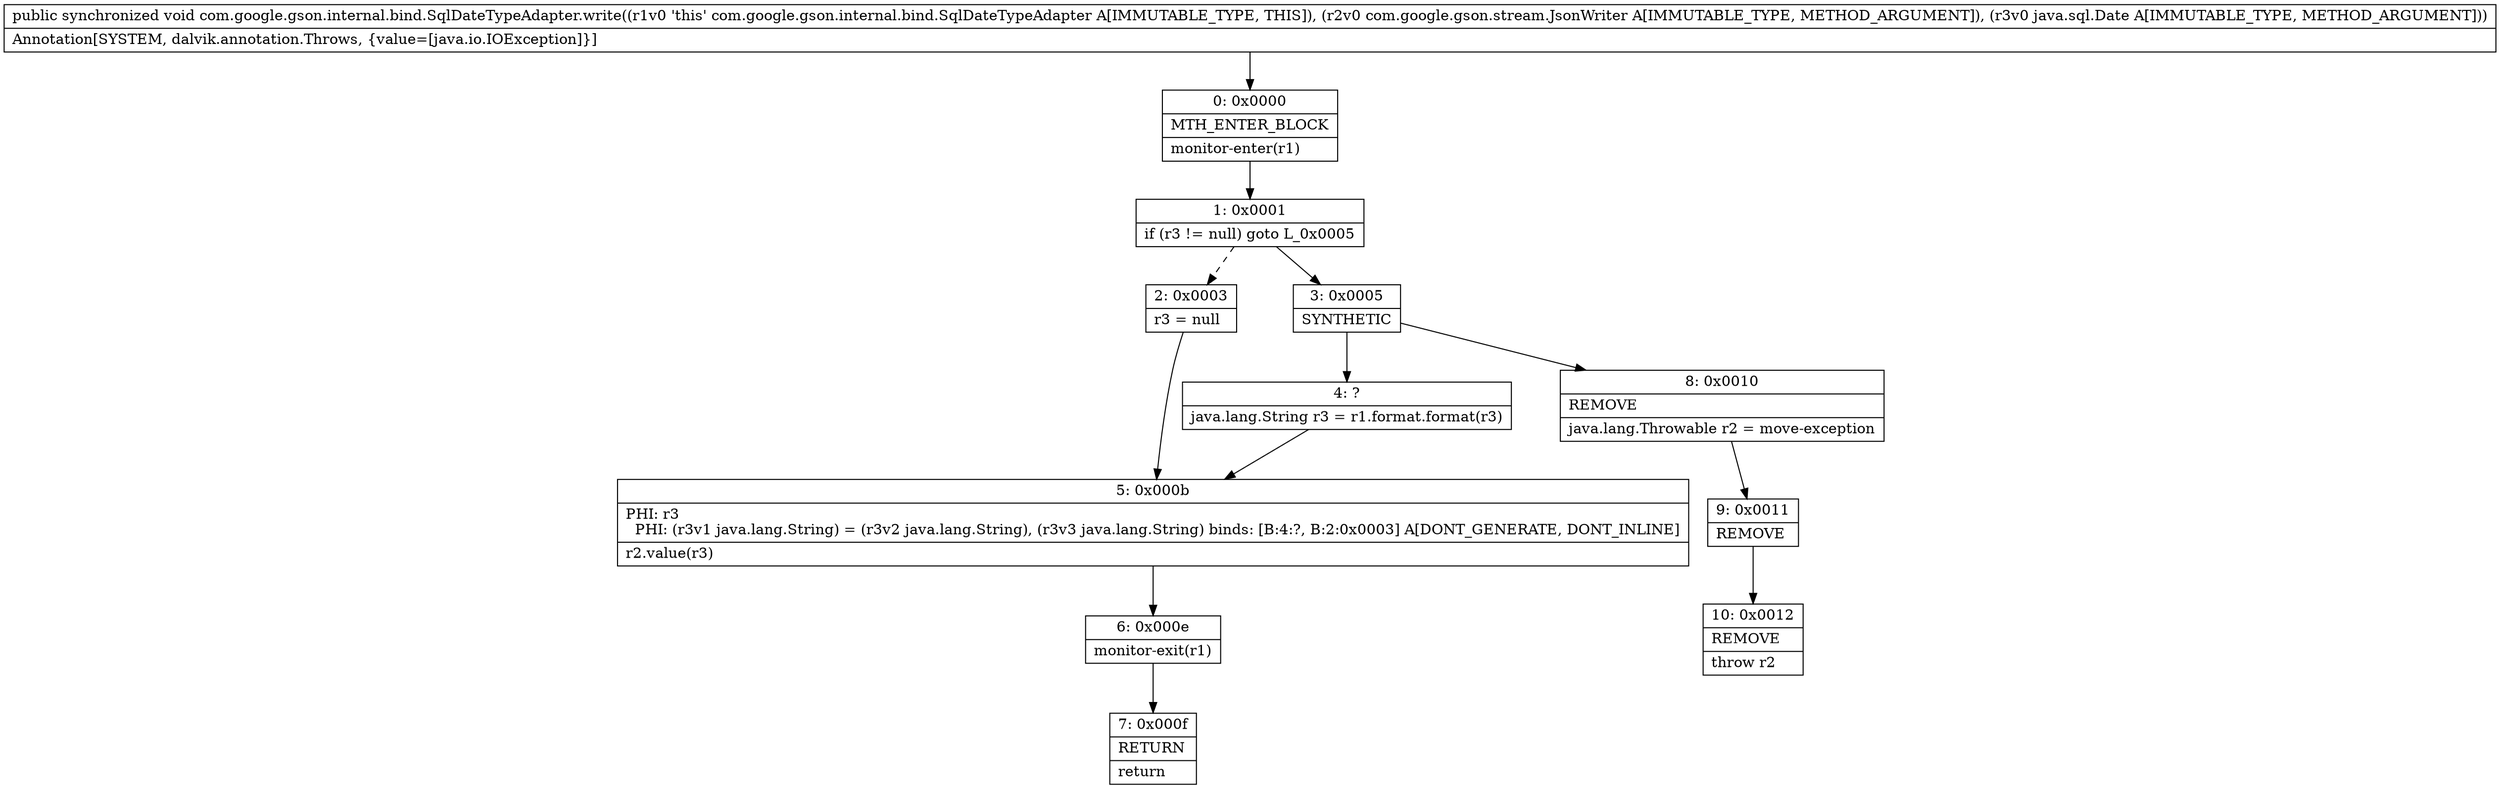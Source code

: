 digraph "CFG forcom.google.gson.internal.bind.SqlDateTypeAdapter.write(Lcom\/google\/gson\/stream\/JsonWriter;Ljava\/sql\/Date;)V" {
Node_0 [shape=record,label="{0\:\ 0x0000|MTH_ENTER_BLOCK\l|monitor\-enter(r1)\l}"];
Node_1 [shape=record,label="{1\:\ 0x0001|if (r3 != null) goto L_0x0005\l}"];
Node_2 [shape=record,label="{2\:\ 0x0003|r3 = null\l}"];
Node_3 [shape=record,label="{3\:\ 0x0005|SYNTHETIC\l}"];
Node_4 [shape=record,label="{4\:\ ?|java.lang.String r3 = r1.format.format(r3)\l}"];
Node_5 [shape=record,label="{5\:\ 0x000b|PHI: r3 \l  PHI: (r3v1 java.lang.String) = (r3v2 java.lang.String), (r3v3 java.lang.String) binds: [B:4:?, B:2:0x0003] A[DONT_GENERATE, DONT_INLINE]\l|r2.value(r3)\l}"];
Node_6 [shape=record,label="{6\:\ 0x000e|monitor\-exit(r1)\l}"];
Node_7 [shape=record,label="{7\:\ 0x000f|RETURN\l|return\l}"];
Node_8 [shape=record,label="{8\:\ 0x0010|REMOVE\l|java.lang.Throwable r2 = move\-exception\l}"];
Node_9 [shape=record,label="{9\:\ 0x0011|REMOVE\l}"];
Node_10 [shape=record,label="{10\:\ 0x0012|REMOVE\l|throw r2\l}"];
MethodNode[shape=record,label="{public synchronized void com.google.gson.internal.bind.SqlDateTypeAdapter.write((r1v0 'this' com.google.gson.internal.bind.SqlDateTypeAdapter A[IMMUTABLE_TYPE, THIS]), (r2v0 com.google.gson.stream.JsonWriter A[IMMUTABLE_TYPE, METHOD_ARGUMENT]), (r3v0 java.sql.Date A[IMMUTABLE_TYPE, METHOD_ARGUMENT]))  | Annotation[SYSTEM, dalvik.annotation.Throws, \{value=[java.io.IOException]\}]\l}"];
MethodNode -> Node_0;
Node_0 -> Node_1;
Node_1 -> Node_2[style=dashed];
Node_1 -> Node_3;
Node_2 -> Node_5;
Node_3 -> Node_4;
Node_3 -> Node_8;
Node_4 -> Node_5;
Node_5 -> Node_6;
Node_6 -> Node_7;
Node_8 -> Node_9;
Node_9 -> Node_10;
}

